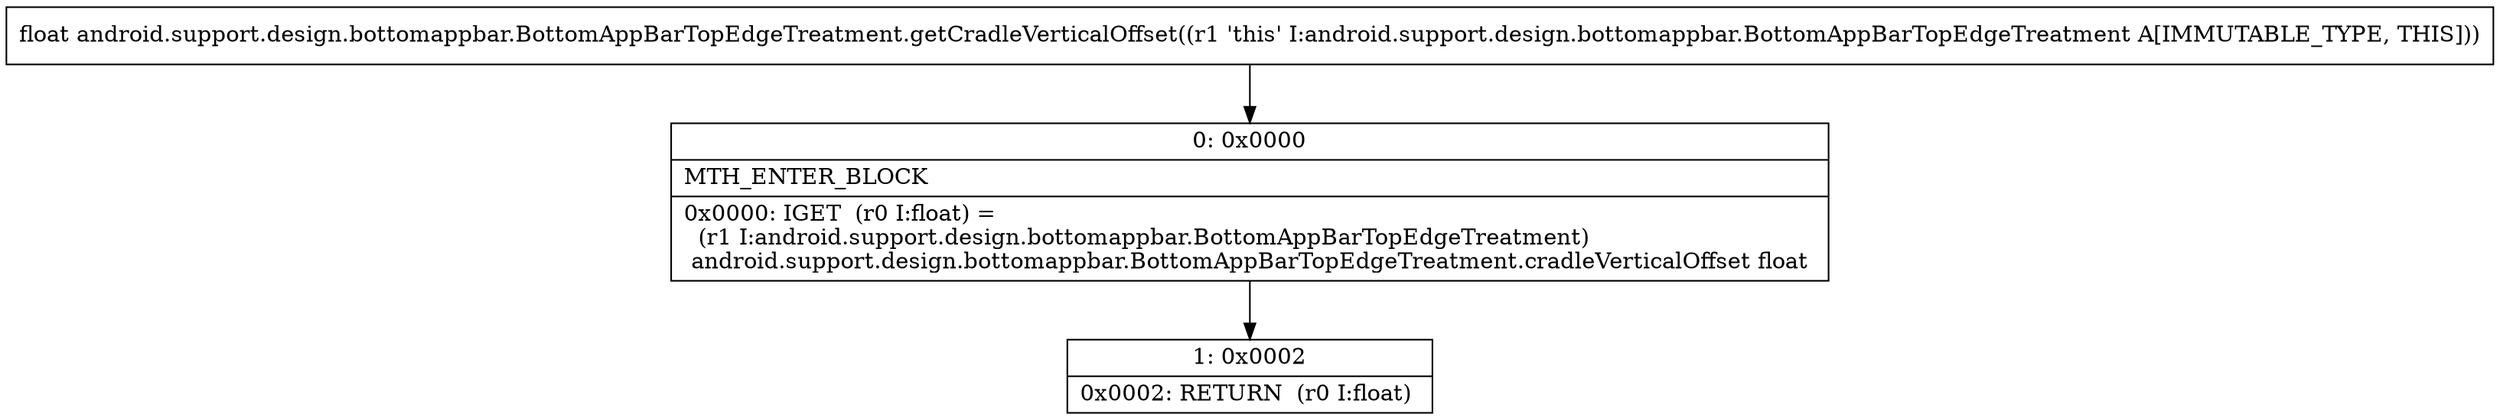 digraph "CFG forandroid.support.design.bottomappbar.BottomAppBarTopEdgeTreatment.getCradleVerticalOffset()F" {
Node_0 [shape=record,label="{0\:\ 0x0000|MTH_ENTER_BLOCK\l|0x0000: IGET  (r0 I:float) = \l  (r1 I:android.support.design.bottomappbar.BottomAppBarTopEdgeTreatment)\l android.support.design.bottomappbar.BottomAppBarTopEdgeTreatment.cradleVerticalOffset float \l}"];
Node_1 [shape=record,label="{1\:\ 0x0002|0x0002: RETURN  (r0 I:float) \l}"];
MethodNode[shape=record,label="{float android.support.design.bottomappbar.BottomAppBarTopEdgeTreatment.getCradleVerticalOffset((r1 'this' I:android.support.design.bottomappbar.BottomAppBarTopEdgeTreatment A[IMMUTABLE_TYPE, THIS])) }"];
MethodNode -> Node_0;
Node_0 -> Node_1;
}

